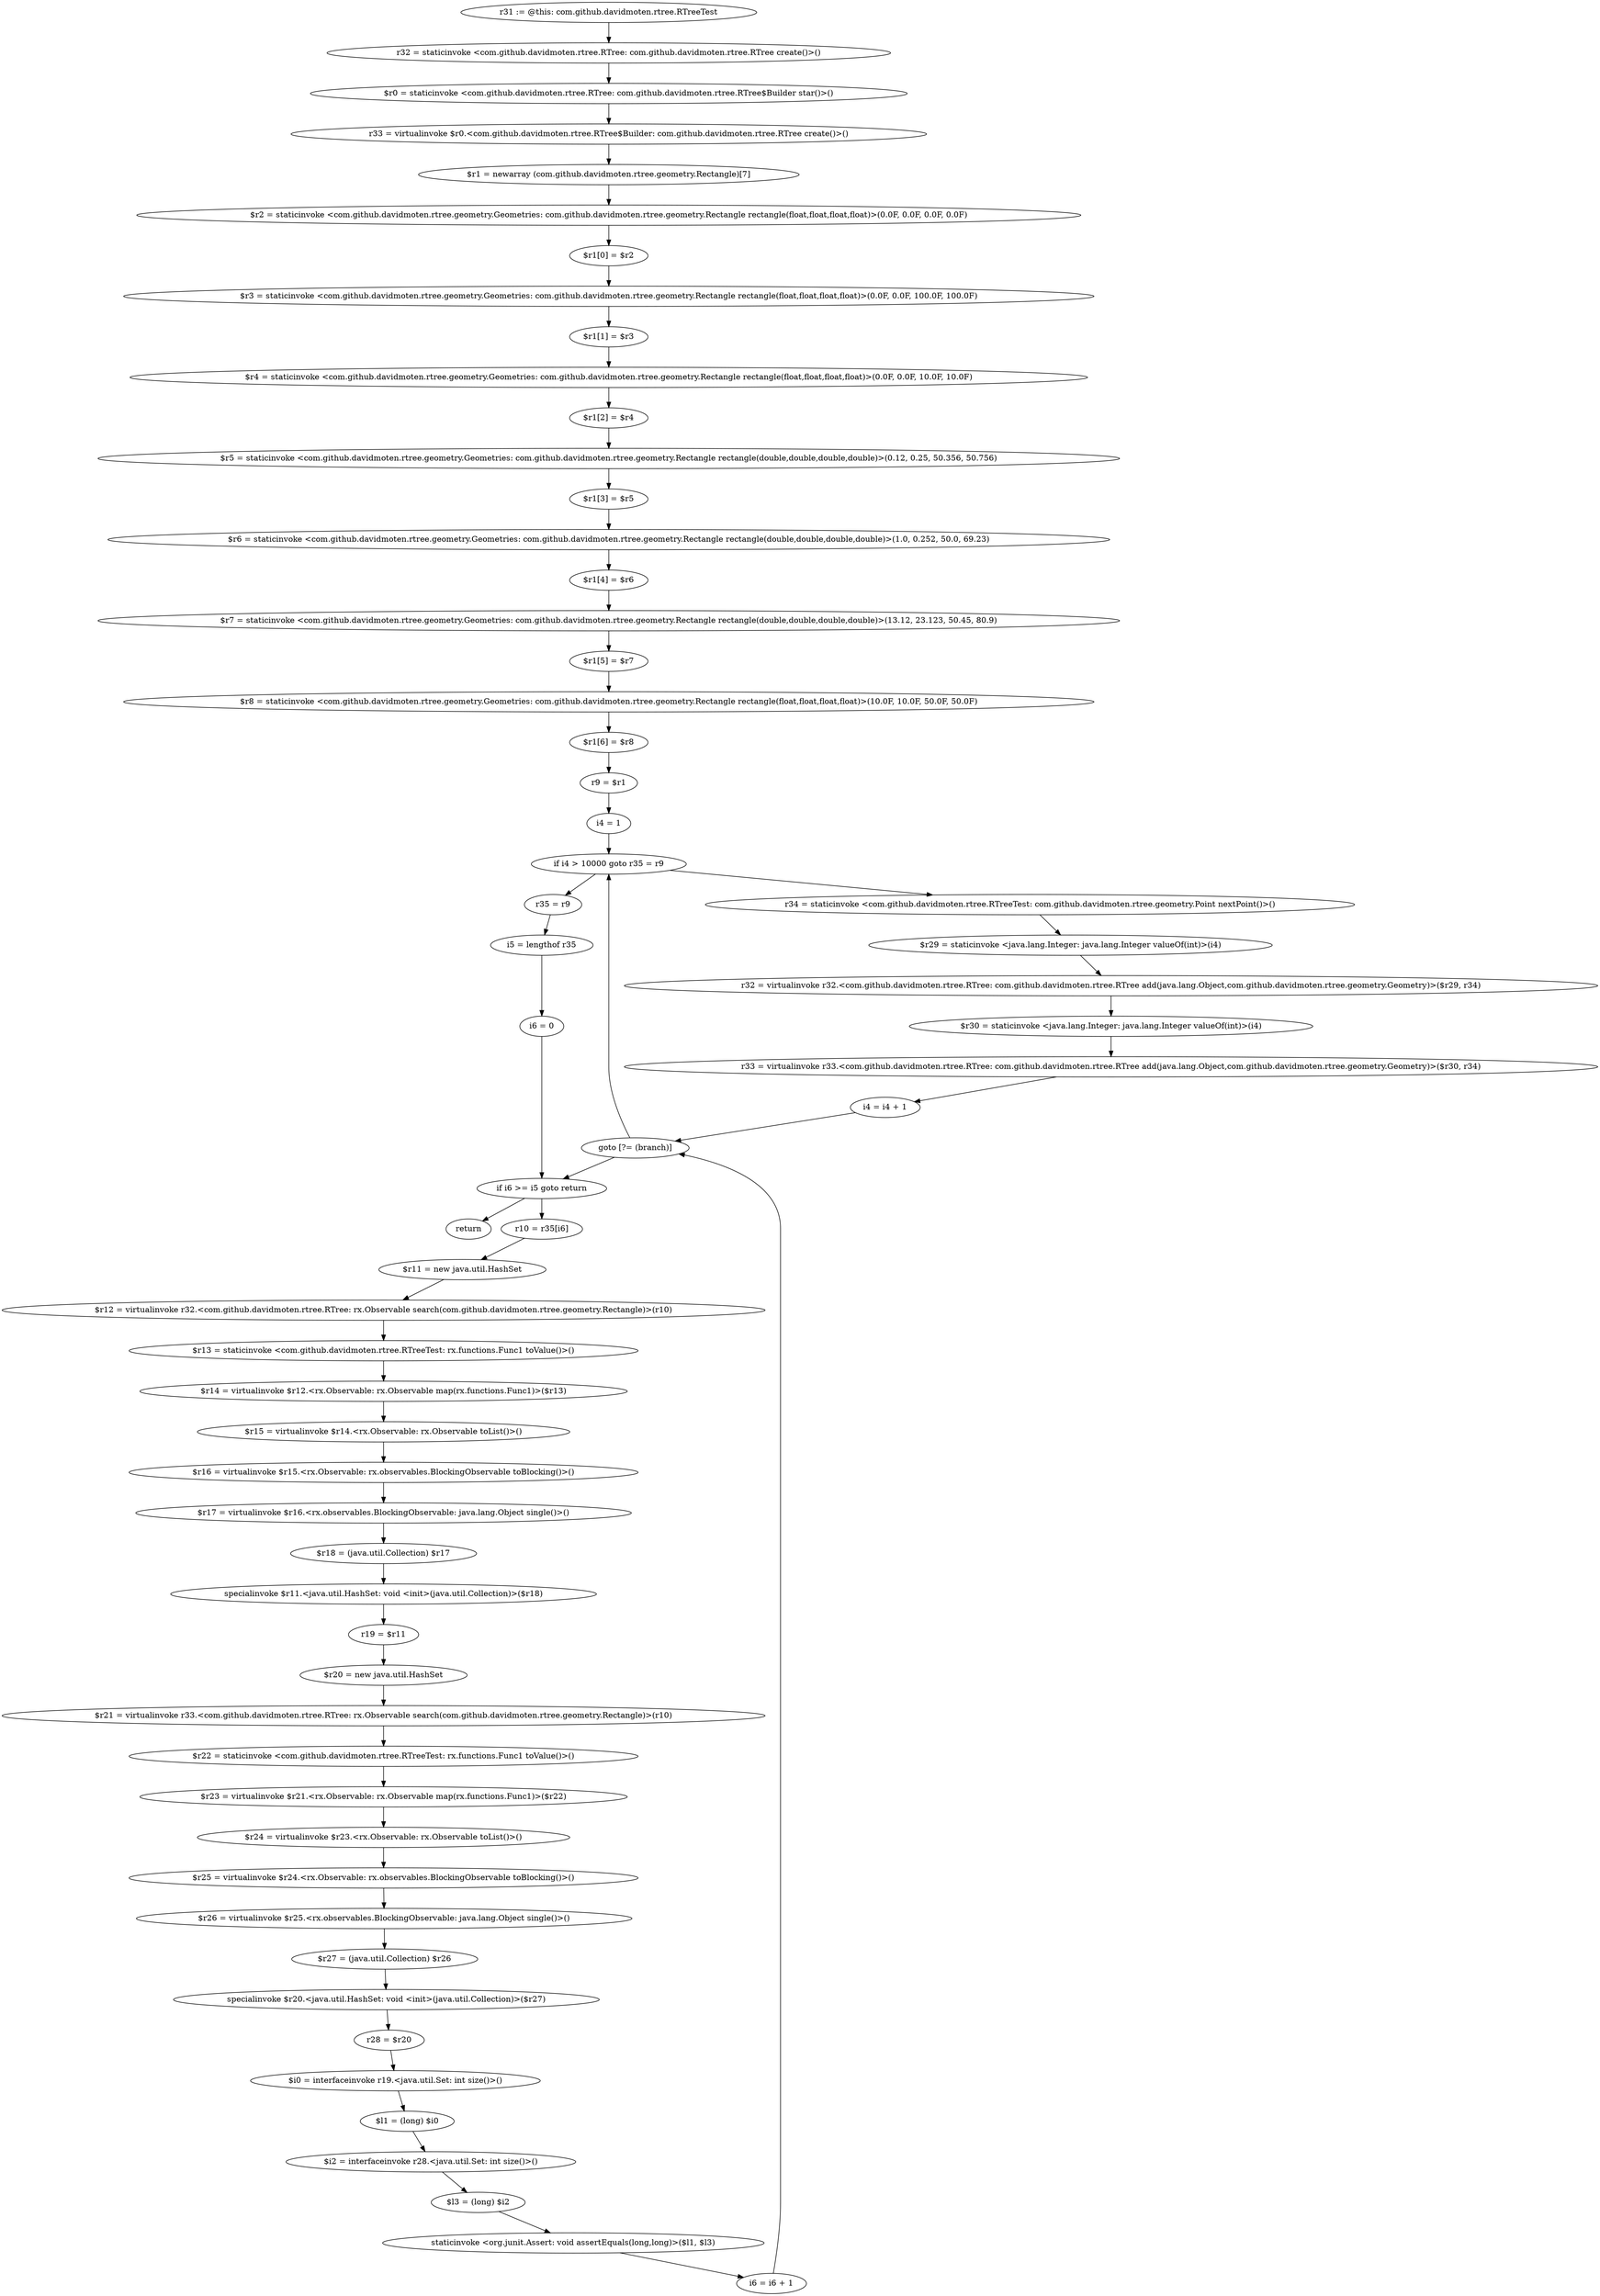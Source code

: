 digraph "unitGraph" {
    "r31 := @this: com.github.davidmoten.rtree.RTreeTest"
    "r32 = staticinvoke <com.github.davidmoten.rtree.RTree: com.github.davidmoten.rtree.RTree create()>()"
    "$r0 = staticinvoke <com.github.davidmoten.rtree.RTree: com.github.davidmoten.rtree.RTree$Builder star()>()"
    "r33 = virtualinvoke $r0.<com.github.davidmoten.rtree.RTree$Builder: com.github.davidmoten.rtree.RTree create()>()"
    "$r1 = newarray (com.github.davidmoten.rtree.geometry.Rectangle)[7]"
    "$r2 = staticinvoke <com.github.davidmoten.rtree.geometry.Geometries: com.github.davidmoten.rtree.geometry.Rectangle rectangle(float,float,float,float)>(0.0F, 0.0F, 0.0F, 0.0F)"
    "$r1[0] = $r2"
    "$r3 = staticinvoke <com.github.davidmoten.rtree.geometry.Geometries: com.github.davidmoten.rtree.geometry.Rectangle rectangle(float,float,float,float)>(0.0F, 0.0F, 100.0F, 100.0F)"
    "$r1[1] = $r3"
    "$r4 = staticinvoke <com.github.davidmoten.rtree.geometry.Geometries: com.github.davidmoten.rtree.geometry.Rectangle rectangle(float,float,float,float)>(0.0F, 0.0F, 10.0F, 10.0F)"
    "$r1[2] = $r4"
    "$r5 = staticinvoke <com.github.davidmoten.rtree.geometry.Geometries: com.github.davidmoten.rtree.geometry.Rectangle rectangle(double,double,double,double)>(0.12, 0.25, 50.356, 50.756)"
    "$r1[3] = $r5"
    "$r6 = staticinvoke <com.github.davidmoten.rtree.geometry.Geometries: com.github.davidmoten.rtree.geometry.Rectangle rectangle(double,double,double,double)>(1.0, 0.252, 50.0, 69.23)"
    "$r1[4] = $r6"
    "$r7 = staticinvoke <com.github.davidmoten.rtree.geometry.Geometries: com.github.davidmoten.rtree.geometry.Rectangle rectangle(double,double,double,double)>(13.12, 23.123, 50.45, 80.9)"
    "$r1[5] = $r7"
    "$r8 = staticinvoke <com.github.davidmoten.rtree.geometry.Geometries: com.github.davidmoten.rtree.geometry.Rectangle rectangle(float,float,float,float)>(10.0F, 10.0F, 50.0F, 50.0F)"
    "$r1[6] = $r8"
    "r9 = $r1"
    "i4 = 1"
    "if i4 > 10000 goto r35 = r9"
    "r34 = staticinvoke <com.github.davidmoten.rtree.RTreeTest: com.github.davidmoten.rtree.geometry.Point nextPoint()>()"
    "$r29 = staticinvoke <java.lang.Integer: java.lang.Integer valueOf(int)>(i4)"
    "r32 = virtualinvoke r32.<com.github.davidmoten.rtree.RTree: com.github.davidmoten.rtree.RTree add(java.lang.Object,com.github.davidmoten.rtree.geometry.Geometry)>($r29, r34)"
    "$r30 = staticinvoke <java.lang.Integer: java.lang.Integer valueOf(int)>(i4)"
    "r33 = virtualinvoke r33.<com.github.davidmoten.rtree.RTree: com.github.davidmoten.rtree.RTree add(java.lang.Object,com.github.davidmoten.rtree.geometry.Geometry)>($r30, r34)"
    "i4 = i4 + 1"
    "goto [?= (branch)]"
    "r35 = r9"
    "i5 = lengthof r35"
    "i6 = 0"
    "if i6 >= i5 goto return"
    "r10 = r35[i6]"
    "$r11 = new java.util.HashSet"
    "$r12 = virtualinvoke r32.<com.github.davidmoten.rtree.RTree: rx.Observable search(com.github.davidmoten.rtree.geometry.Rectangle)>(r10)"
    "$r13 = staticinvoke <com.github.davidmoten.rtree.RTreeTest: rx.functions.Func1 toValue()>()"
    "$r14 = virtualinvoke $r12.<rx.Observable: rx.Observable map(rx.functions.Func1)>($r13)"
    "$r15 = virtualinvoke $r14.<rx.Observable: rx.Observable toList()>()"
    "$r16 = virtualinvoke $r15.<rx.Observable: rx.observables.BlockingObservable toBlocking()>()"
    "$r17 = virtualinvoke $r16.<rx.observables.BlockingObservable: java.lang.Object single()>()"
    "$r18 = (java.util.Collection) $r17"
    "specialinvoke $r11.<java.util.HashSet: void <init>(java.util.Collection)>($r18)"
    "r19 = $r11"
    "$r20 = new java.util.HashSet"
    "$r21 = virtualinvoke r33.<com.github.davidmoten.rtree.RTree: rx.Observable search(com.github.davidmoten.rtree.geometry.Rectangle)>(r10)"
    "$r22 = staticinvoke <com.github.davidmoten.rtree.RTreeTest: rx.functions.Func1 toValue()>()"
    "$r23 = virtualinvoke $r21.<rx.Observable: rx.Observable map(rx.functions.Func1)>($r22)"
    "$r24 = virtualinvoke $r23.<rx.Observable: rx.Observable toList()>()"
    "$r25 = virtualinvoke $r24.<rx.Observable: rx.observables.BlockingObservable toBlocking()>()"
    "$r26 = virtualinvoke $r25.<rx.observables.BlockingObservable: java.lang.Object single()>()"
    "$r27 = (java.util.Collection) $r26"
    "specialinvoke $r20.<java.util.HashSet: void <init>(java.util.Collection)>($r27)"
    "r28 = $r20"
    "$i0 = interfaceinvoke r19.<java.util.Set: int size()>()"
    "$l1 = (long) $i0"
    "$i2 = interfaceinvoke r28.<java.util.Set: int size()>()"
    "$l3 = (long) $i2"
    "staticinvoke <org.junit.Assert: void assertEquals(long,long)>($l1, $l3)"
    "i6 = i6 + 1"
    "return"
    "r31 := @this: com.github.davidmoten.rtree.RTreeTest"->"r32 = staticinvoke <com.github.davidmoten.rtree.RTree: com.github.davidmoten.rtree.RTree create()>()";
    "r32 = staticinvoke <com.github.davidmoten.rtree.RTree: com.github.davidmoten.rtree.RTree create()>()"->"$r0 = staticinvoke <com.github.davidmoten.rtree.RTree: com.github.davidmoten.rtree.RTree$Builder star()>()";
    "$r0 = staticinvoke <com.github.davidmoten.rtree.RTree: com.github.davidmoten.rtree.RTree$Builder star()>()"->"r33 = virtualinvoke $r0.<com.github.davidmoten.rtree.RTree$Builder: com.github.davidmoten.rtree.RTree create()>()";
    "r33 = virtualinvoke $r0.<com.github.davidmoten.rtree.RTree$Builder: com.github.davidmoten.rtree.RTree create()>()"->"$r1 = newarray (com.github.davidmoten.rtree.geometry.Rectangle)[7]";
    "$r1 = newarray (com.github.davidmoten.rtree.geometry.Rectangle)[7]"->"$r2 = staticinvoke <com.github.davidmoten.rtree.geometry.Geometries: com.github.davidmoten.rtree.geometry.Rectangle rectangle(float,float,float,float)>(0.0F, 0.0F, 0.0F, 0.0F)";
    "$r2 = staticinvoke <com.github.davidmoten.rtree.geometry.Geometries: com.github.davidmoten.rtree.geometry.Rectangle rectangle(float,float,float,float)>(0.0F, 0.0F, 0.0F, 0.0F)"->"$r1[0] = $r2";
    "$r1[0] = $r2"->"$r3 = staticinvoke <com.github.davidmoten.rtree.geometry.Geometries: com.github.davidmoten.rtree.geometry.Rectangle rectangle(float,float,float,float)>(0.0F, 0.0F, 100.0F, 100.0F)";
    "$r3 = staticinvoke <com.github.davidmoten.rtree.geometry.Geometries: com.github.davidmoten.rtree.geometry.Rectangle rectangle(float,float,float,float)>(0.0F, 0.0F, 100.0F, 100.0F)"->"$r1[1] = $r3";
    "$r1[1] = $r3"->"$r4 = staticinvoke <com.github.davidmoten.rtree.geometry.Geometries: com.github.davidmoten.rtree.geometry.Rectangle rectangle(float,float,float,float)>(0.0F, 0.0F, 10.0F, 10.0F)";
    "$r4 = staticinvoke <com.github.davidmoten.rtree.geometry.Geometries: com.github.davidmoten.rtree.geometry.Rectangle rectangle(float,float,float,float)>(0.0F, 0.0F, 10.0F, 10.0F)"->"$r1[2] = $r4";
    "$r1[2] = $r4"->"$r5 = staticinvoke <com.github.davidmoten.rtree.geometry.Geometries: com.github.davidmoten.rtree.geometry.Rectangle rectangle(double,double,double,double)>(0.12, 0.25, 50.356, 50.756)";
    "$r5 = staticinvoke <com.github.davidmoten.rtree.geometry.Geometries: com.github.davidmoten.rtree.geometry.Rectangle rectangle(double,double,double,double)>(0.12, 0.25, 50.356, 50.756)"->"$r1[3] = $r5";
    "$r1[3] = $r5"->"$r6 = staticinvoke <com.github.davidmoten.rtree.geometry.Geometries: com.github.davidmoten.rtree.geometry.Rectangle rectangle(double,double,double,double)>(1.0, 0.252, 50.0, 69.23)";
    "$r6 = staticinvoke <com.github.davidmoten.rtree.geometry.Geometries: com.github.davidmoten.rtree.geometry.Rectangle rectangle(double,double,double,double)>(1.0, 0.252, 50.0, 69.23)"->"$r1[4] = $r6";
    "$r1[4] = $r6"->"$r7 = staticinvoke <com.github.davidmoten.rtree.geometry.Geometries: com.github.davidmoten.rtree.geometry.Rectangle rectangle(double,double,double,double)>(13.12, 23.123, 50.45, 80.9)";
    "$r7 = staticinvoke <com.github.davidmoten.rtree.geometry.Geometries: com.github.davidmoten.rtree.geometry.Rectangle rectangle(double,double,double,double)>(13.12, 23.123, 50.45, 80.9)"->"$r1[5] = $r7";
    "$r1[5] = $r7"->"$r8 = staticinvoke <com.github.davidmoten.rtree.geometry.Geometries: com.github.davidmoten.rtree.geometry.Rectangle rectangle(float,float,float,float)>(10.0F, 10.0F, 50.0F, 50.0F)";
    "$r8 = staticinvoke <com.github.davidmoten.rtree.geometry.Geometries: com.github.davidmoten.rtree.geometry.Rectangle rectangle(float,float,float,float)>(10.0F, 10.0F, 50.0F, 50.0F)"->"$r1[6] = $r8";
    "$r1[6] = $r8"->"r9 = $r1";
    "r9 = $r1"->"i4 = 1";
    "i4 = 1"->"if i4 > 10000 goto r35 = r9";
    "if i4 > 10000 goto r35 = r9"->"r34 = staticinvoke <com.github.davidmoten.rtree.RTreeTest: com.github.davidmoten.rtree.geometry.Point nextPoint()>()";
    "if i4 > 10000 goto r35 = r9"->"r35 = r9";
    "r34 = staticinvoke <com.github.davidmoten.rtree.RTreeTest: com.github.davidmoten.rtree.geometry.Point nextPoint()>()"->"$r29 = staticinvoke <java.lang.Integer: java.lang.Integer valueOf(int)>(i4)";
    "$r29 = staticinvoke <java.lang.Integer: java.lang.Integer valueOf(int)>(i4)"->"r32 = virtualinvoke r32.<com.github.davidmoten.rtree.RTree: com.github.davidmoten.rtree.RTree add(java.lang.Object,com.github.davidmoten.rtree.geometry.Geometry)>($r29, r34)";
    "r32 = virtualinvoke r32.<com.github.davidmoten.rtree.RTree: com.github.davidmoten.rtree.RTree add(java.lang.Object,com.github.davidmoten.rtree.geometry.Geometry)>($r29, r34)"->"$r30 = staticinvoke <java.lang.Integer: java.lang.Integer valueOf(int)>(i4)";
    "$r30 = staticinvoke <java.lang.Integer: java.lang.Integer valueOf(int)>(i4)"->"r33 = virtualinvoke r33.<com.github.davidmoten.rtree.RTree: com.github.davidmoten.rtree.RTree add(java.lang.Object,com.github.davidmoten.rtree.geometry.Geometry)>($r30, r34)";
    "r33 = virtualinvoke r33.<com.github.davidmoten.rtree.RTree: com.github.davidmoten.rtree.RTree add(java.lang.Object,com.github.davidmoten.rtree.geometry.Geometry)>($r30, r34)"->"i4 = i4 + 1";
    "i4 = i4 + 1"->"goto [?= (branch)]";
    "goto [?= (branch)]"->"if i4 > 10000 goto r35 = r9";
    "r35 = r9"->"i5 = lengthof r35";
    "i5 = lengthof r35"->"i6 = 0";
    "i6 = 0"->"if i6 >= i5 goto return";
    "if i6 >= i5 goto return"->"r10 = r35[i6]";
    "if i6 >= i5 goto return"->"return";
    "r10 = r35[i6]"->"$r11 = new java.util.HashSet";
    "$r11 = new java.util.HashSet"->"$r12 = virtualinvoke r32.<com.github.davidmoten.rtree.RTree: rx.Observable search(com.github.davidmoten.rtree.geometry.Rectangle)>(r10)";
    "$r12 = virtualinvoke r32.<com.github.davidmoten.rtree.RTree: rx.Observable search(com.github.davidmoten.rtree.geometry.Rectangle)>(r10)"->"$r13 = staticinvoke <com.github.davidmoten.rtree.RTreeTest: rx.functions.Func1 toValue()>()";
    "$r13 = staticinvoke <com.github.davidmoten.rtree.RTreeTest: rx.functions.Func1 toValue()>()"->"$r14 = virtualinvoke $r12.<rx.Observable: rx.Observable map(rx.functions.Func1)>($r13)";
    "$r14 = virtualinvoke $r12.<rx.Observable: rx.Observable map(rx.functions.Func1)>($r13)"->"$r15 = virtualinvoke $r14.<rx.Observable: rx.Observable toList()>()";
    "$r15 = virtualinvoke $r14.<rx.Observable: rx.Observable toList()>()"->"$r16 = virtualinvoke $r15.<rx.Observable: rx.observables.BlockingObservable toBlocking()>()";
    "$r16 = virtualinvoke $r15.<rx.Observable: rx.observables.BlockingObservable toBlocking()>()"->"$r17 = virtualinvoke $r16.<rx.observables.BlockingObservable: java.lang.Object single()>()";
    "$r17 = virtualinvoke $r16.<rx.observables.BlockingObservable: java.lang.Object single()>()"->"$r18 = (java.util.Collection) $r17";
    "$r18 = (java.util.Collection) $r17"->"specialinvoke $r11.<java.util.HashSet: void <init>(java.util.Collection)>($r18)";
    "specialinvoke $r11.<java.util.HashSet: void <init>(java.util.Collection)>($r18)"->"r19 = $r11";
    "r19 = $r11"->"$r20 = new java.util.HashSet";
    "$r20 = new java.util.HashSet"->"$r21 = virtualinvoke r33.<com.github.davidmoten.rtree.RTree: rx.Observable search(com.github.davidmoten.rtree.geometry.Rectangle)>(r10)";
    "$r21 = virtualinvoke r33.<com.github.davidmoten.rtree.RTree: rx.Observable search(com.github.davidmoten.rtree.geometry.Rectangle)>(r10)"->"$r22 = staticinvoke <com.github.davidmoten.rtree.RTreeTest: rx.functions.Func1 toValue()>()";
    "$r22 = staticinvoke <com.github.davidmoten.rtree.RTreeTest: rx.functions.Func1 toValue()>()"->"$r23 = virtualinvoke $r21.<rx.Observable: rx.Observable map(rx.functions.Func1)>($r22)";
    "$r23 = virtualinvoke $r21.<rx.Observable: rx.Observable map(rx.functions.Func1)>($r22)"->"$r24 = virtualinvoke $r23.<rx.Observable: rx.Observable toList()>()";
    "$r24 = virtualinvoke $r23.<rx.Observable: rx.Observable toList()>()"->"$r25 = virtualinvoke $r24.<rx.Observable: rx.observables.BlockingObservable toBlocking()>()";
    "$r25 = virtualinvoke $r24.<rx.Observable: rx.observables.BlockingObservable toBlocking()>()"->"$r26 = virtualinvoke $r25.<rx.observables.BlockingObservable: java.lang.Object single()>()";
    "$r26 = virtualinvoke $r25.<rx.observables.BlockingObservable: java.lang.Object single()>()"->"$r27 = (java.util.Collection) $r26";
    "$r27 = (java.util.Collection) $r26"->"specialinvoke $r20.<java.util.HashSet: void <init>(java.util.Collection)>($r27)";
    "specialinvoke $r20.<java.util.HashSet: void <init>(java.util.Collection)>($r27)"->"r28 = $r20";
    "r28 = $r20"->"$i0 = interfaceinvoke r19.<java.util.Set: int size()>()";
    "$i0 = interfaceinvoke r19.<java.util.Set: int size()>()"->"$l1 = (long) $i0";
    "$l1 = (long) $i0"->"$i2 = interfaceinvoke r28.<java.util.Set: int size()>()";
    "$i2 = interfaceinvoke r28.<java.util.Set: int size()>()"->"$l3 = (long) $i2";
    "$l3 = (long) $i2"->"staticinvoke <org.junit.Assert: void assertEquals(long,long)>($l1, $l3)";
    "staticinvoke <org.junit.Assert: void assertEquals(long,long)>($l1, $l3)"->"i6 = i6 + 1";
    "i6 = i6 + 1"->"goto [?= (branch)]";
    "goto [?= (branch)]"->"if i6 >= i5 goto return";
}
